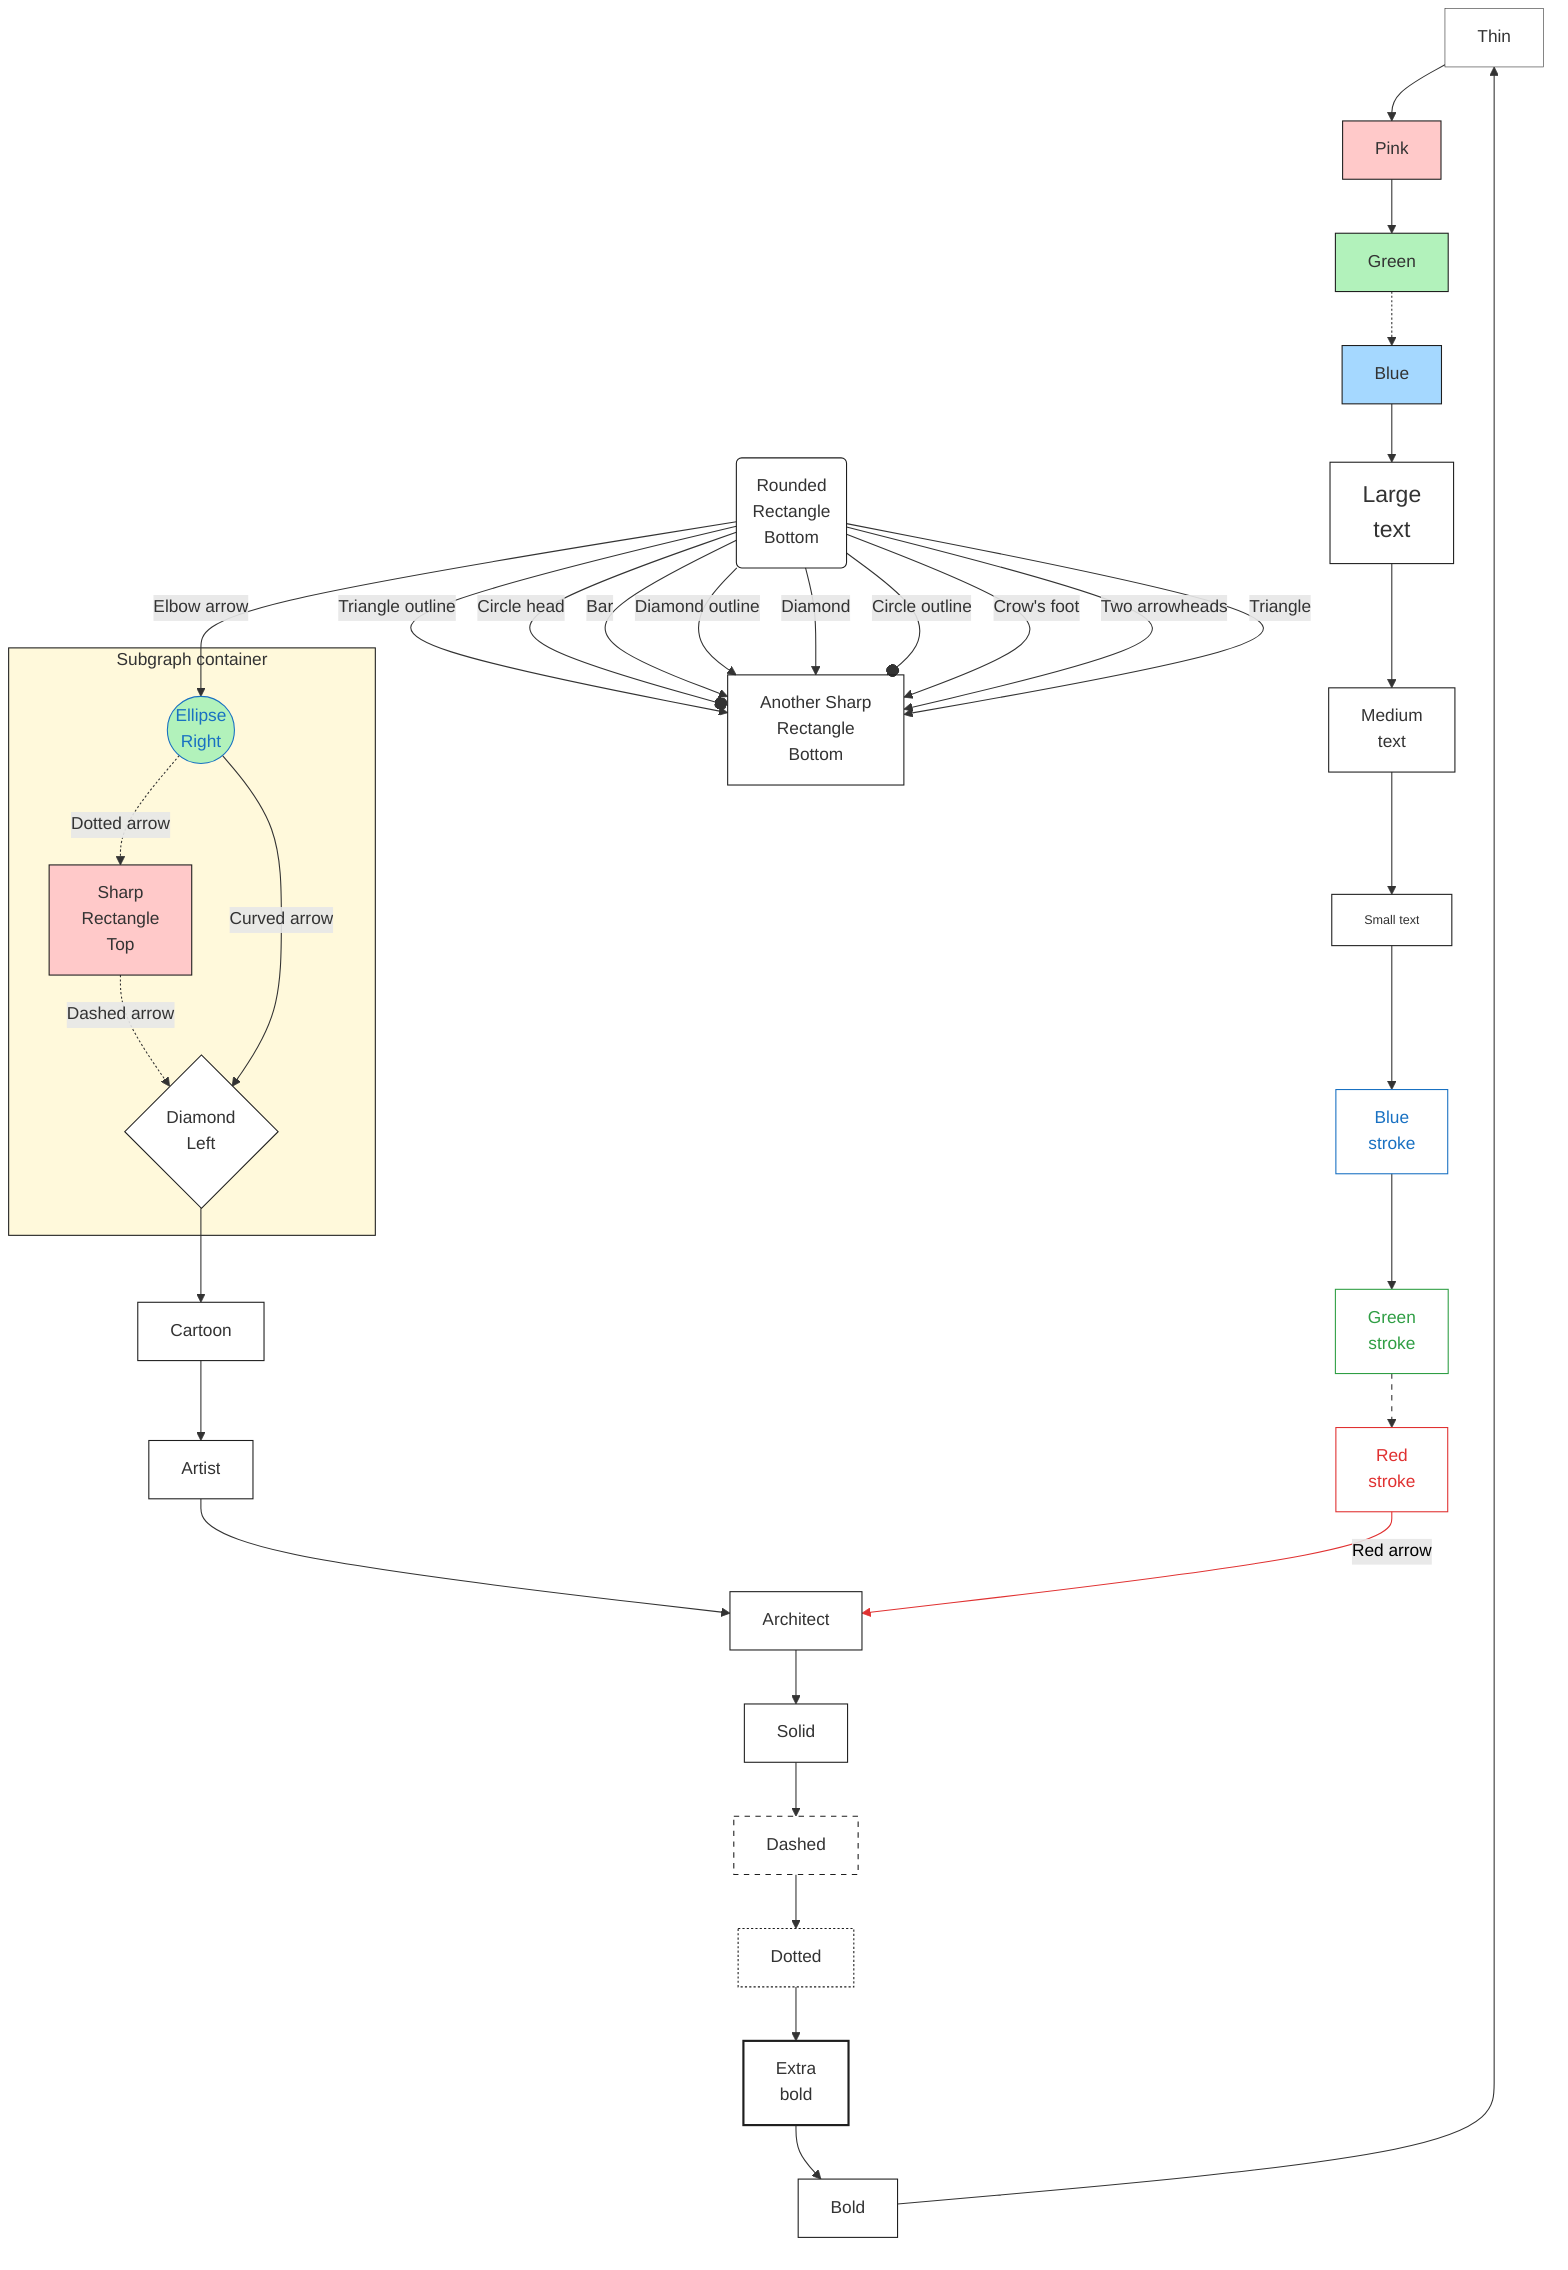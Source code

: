 flowchart TD
N10["Thin"]
N18["Cartoon"]
N5["Dashed"]
N17["Artist"]
N9["Extra<br>bold"]
N8["Bold"]
N19["Architect"]
N11["Green"]
N4("Rounded<br>Rectangle<br>Bottom")
N15["Blue<br>stroke"]
N22["Large<br>text"]
N6["Dotted"]
N7["Solid"]
subgraph N0 ["Subgraph container"]
  N3(("Ellipse<br>Right"))
  N1["Sharp<br>Rectangle<br>Top"]
  N2{"Diamond<br>Left"}
end
N20["Another Sharp<br>Rectangle<br>Bottom"]
N21["Medium<br>text"]
N16["Red<br>stroke"]
N14["Green<br>stroke"]
N13["Pink"]
N23["Small text"]
N12["Blue"]
N3 -.->|"Dotted arrow"| N1 -.->|"Dashed arrow"| N2
N4 -->|"Elbow arrow"| N3 -->|"Curved arrow"| N2
N18 --> N17
N17 --> N19
N19 --> N7
N7 --> N5
N5 --> N6
N6 --> N9
N9 --> N8
N8 --> N10
N10 --> N13
N13 --> N11
N11 --> N12
N23 --> N15
N15 --> N14
N14 --> N16
N2 --> N18
N4 -->|"Triangle outline"| N20
N4 --o|"Circle head"| N20
N4 -->|"Bar"| N20
N4 -->|"Diamond outline"| N20
N4 -->|"Diamond"| N20
N4 --o|"Circle outline"| N20
N4 -->|"Crow's foot"| N20
N16 -->|"Red arrow"| N19
N4 -->|"Two arrowheads"| N20
N4 -->|"Triangle"| N20
N22 --> N21
N21 --> N23
N12 --> N22
style N10 stroke:#1e1e1e,stroke-width:0.5,fill:#ffffff;
style N18 stroke:#1e1e1e,fill:#ffffff;
style N5 stroke-dasharray: 5 5,stroke:#1e1e1e,fill:#ffffff;
style N3 stroke:#1971c2,fill:#b2f2bb,color:#1971c2;
style N1 stroke:#1e1e1e,fill:#ffc9c9;
style N17 stroke:#1e1e1e,fill:#ffffff;
style N9 stroke:#1e1e1e,stroke-width:2,fill:#ffffff;
style N8 stroke:#1e1e1e,fill:#ffffff;
style N19 stroke:#1e1e1e,fill:#ffffff;
style N11 stroke:#1e1e1e,fill:#b2f2bb;
style N4 stroke:#1e1e1e,fill:transparent;
style N15 stroke:#1971c2,fill:transparent,color:#1971c2;
style N2 stroke:#1e1e1e,fill:#ffffff;
style N22 stroke:#1e1e1e,fill:#ffffff,font-size:110%;
style N6 stroke-dasharray: 2 2,stroke:#1e1e1e,fill:#ffffff;
style N7 stroke:#1e1e1e,fill:#ffffff;
style N0 stroke:#1e1e1e,fill:#fff9db;
style N20 stroke:#1e1e1e,fill:transparent;
style N21 stroke:#1e1e1e,fill:#ffffff;
style N16 stroke:#e03131,fill:transparent,color:#e03131;
style N14 stroke:#2f9e44,fill:transparent,color:#2f9e44;
style N13 stroke:#1e1e1e,fill:#ffc9c9;
style N23 stroke:#1e1e1e,fill:#ffffff,font-size:90%;
style N12 stroke:#1e1e1e,fill:#a5d8ff;
linkStyle 14 stroke-dasharray: 2 2;
linkStyle 17 stroke-dasharray: 5 5;
linkStyle 26 stroke:#e03131,color:black;